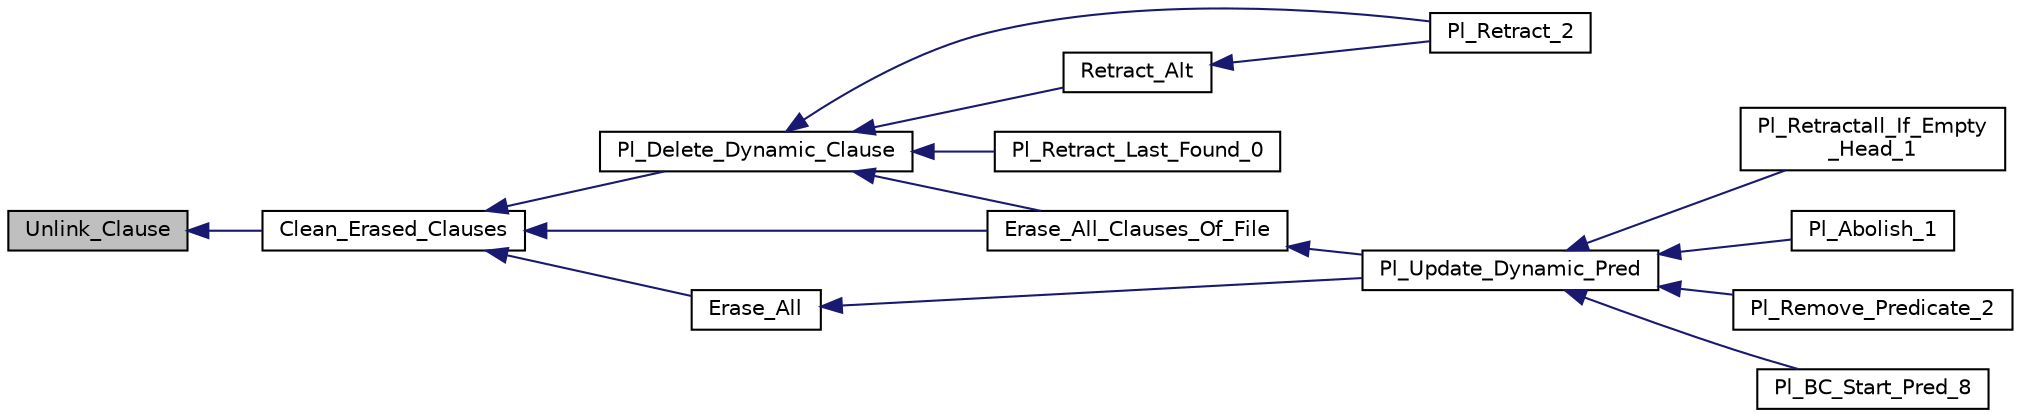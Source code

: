 digraph "Unlink_Clause"
{
  edge [fontname="Helvetica",fontsize="10",labelfontname="Helvetica",labelfontsize="10"];
  node [fontname="Helvetica",fontsize="10",shape=record];
  rankdir="LR";
  Node1 [label="Unlink_Clause",height=0.2,width=0.4,color="black", fillcolor="grey75", style="filled", fontcolor="black"];
  Node1 -> Node2 [dir="back",color="midnightblue",fontsize="10",style="solid",fontname="Helvetica"];
  Node2 [label="Clean_Erased_Clauses",height=0.2,width=0.4,color="black", fillcolor="white", style="filled",URL="$dynam__supp_8c.html#afedf03617ad179356659ba12b748e57d"];
  Node2 -> Node3 [dir="back",color="midnightblue",fontsize="10",style="solid",fontname="Helvetica"];
  Node3 [label="Pl_Delete_Dynamic_Clause",height=0.2,width=0.4,color="black", fillcolor="white", style="filled",URL="$dynam__supp_8h.html#a156eab6644dca3b20880322814ee4451"];
  Node3 -> Node4 [dir="back",color="midnightblue",fontsize="10",style="solid",fontname="Helvetica"];
  Node4 [label="Pl_Retract_2",height=0.2,width=0.4,color="black", fillcolor="white", style="filled",URL="$assert__c_8c.html#a3bb1c6a0ff26397bf50be7d9c49d64a6"];
  Node3 -> Node5 [dir="back",color="midnightblue",fontsize="10",style="solid",fontname="Helvetica"];
  Node5 [label="Retract_Alt",height=0.2,width=0.4,color="black", fillcolor="white", style="filled",URL="$assert__c_8c.html#a0cac80d0ad5b9e80b1cc0b5014541ed2"];
  Node5 -> Node4 [dir="back",color="midnightblue",fontsize="10",style="solid",fontname="Helvetica"];
  Node3 -> Node6 [dir="back",color="midnightblue",fontsize="10",style="solid",fontname="Helvetica"];
  Node6 [label="Pl_Retract_Last_Found_0",height=0.2,width=0.4,color="black", fillcolor="white", style="filled",URL="$assert__c_8c.html#ad9edad6d9b98e77061f5276ad8d0e01b"];
  Node3 -> Node7 [dir="back",color="midnightblue",fontsize="10",style="solid",fontname="Helvetica"];
  Node7 [label="Erase_All_Clauses_Of_File",height=0.2,width=0.4,color="black", fillcolor="white", style="filled",URL="$dynam__supp_8c.html#a29c4a50b49c0c3135759e3b7689e9446"];
  Node7 -> Node8 [dir="back",color="midnightblue",fontsize="10",style="solid",fontname="Helvetica"];
  Node8 [label="Pl_Update_Dynamic_Pred",height=0.2,width=0.4,color="black", fillcolor="white", style="filled",URL="$dynam__supp_8h.html#af2cac5b4516a9be41cee52450df43a55"];
  Node8 -> Node9 [dir="back",color="midnightblue",fontsize="10",style="solid",fontname="Helvetica"];
  Node9 [label="Pl_Retractall_If_Empty\l_Head_1",height=0.2,width=0.4,color="black", fillcolor="white", style="filled",URL="$assert__c_8c.html#a48b4c6ae87da818c4dee0d898d19dc84"];
  Node8 -> Node10 [dir="back",color="midnightblue",fontsize="10",style="solid",fontname="Helvetica"];
  Node10 [label="Pl_Abolish_1",height=0.2,width=0.4,color="black", fillcolor="white", style="filled",URL="$assert__c_8c.html#aadba7ac944c2f646d3a334f2599c59fe"];
  Node8 -> Node11 [dir="back",color="midnightblue",fontsize="10",style="solid",fontname="Helvetica"];
  Node11 [label="Pl_Remove_Predicate_2",height=0.2,width=0.4,color="black", fillcolor="white", style="filled",URL="$assert__c_8c.html#a9ab5ca765157760e5cd4e5d54e3d7b0f"];
  Node8 -> Node12 [dir="back",color="midnightblue",fontsize="10",style="solid",fontname="Helvetica"];
  Node12 [label="Pl_BC_Start_Pred_8",height=0.2,width=0.4,color="black", fillcolor="white", style="filled",URL="$bc__supp_8c.html#a78d4c74e8773ebb5cf2245f265114542"];
  Node2 -> Node7 [dir="back",color="midnightblue",fontsize="10",style="solid",fontname="Helvetica"];
  Node2 -> Node13 [dir="back",color="midnightblue",fontsize="10",style="solid",fontname="Helvetica"];
  Node13 [label="Erase_All",height=0.2,width=0.4,color="black", fillcolor="white", style="filled",URL="$dynam__supp_8c.html#adeb8d2c522eca38ffe710f2cdefc5895"];
  Node13 -> Node8 [dir="back",color="midnightblue",fontsize="10",style="solid",fontname="Helvetica"];
}
